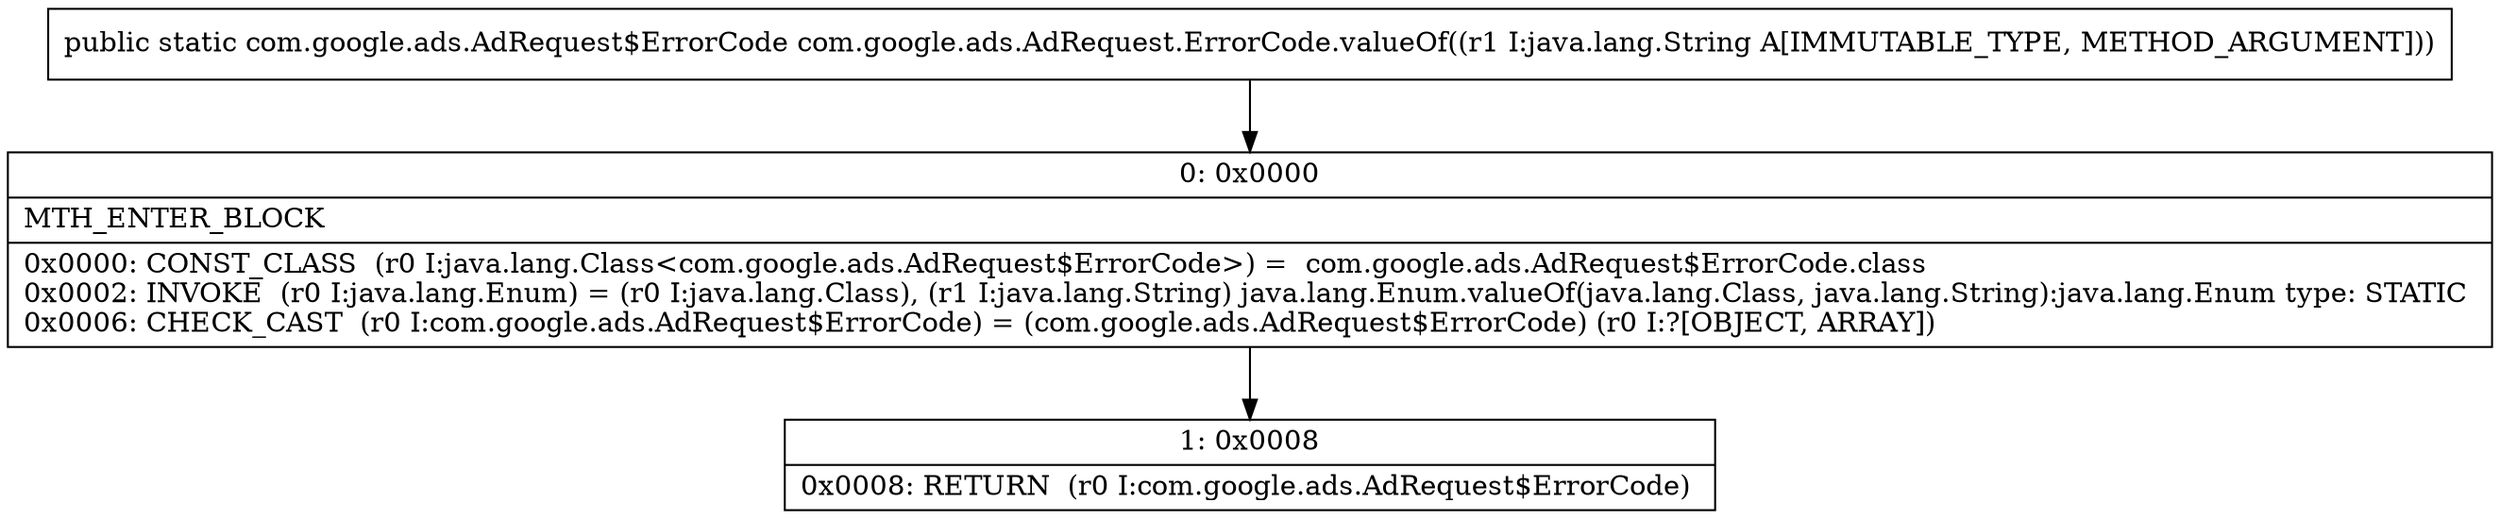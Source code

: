 digraph "CFG forcom.google.ads.AdRequest.ErrorCode.valueOf(Ljava\/lang\/String;)Lcom\/google\/ads\/AdRequest$ErrorCode;" {
Node_0 [shape=record,label="{0\:\ 0x0000|MTH_ENTER_BLOCK\l|0x0000: CONST_CLASS  (r0 I:java.lang.Class\<com.google.ads.AdRequest$ErrorCode\>) =  com.google.ads.AdRequest$ErrorCode.class \l0x0002: INVOKE  (r0 I:java.lang.Enum) = (r0 I:java.lang.Class), (r1 I:java.lang.String) java.lang.Enum.valueOf(java.lang.Class, java.lang.String):java.lang.Enum type: STATIC \l0x0006: CHECK_CAST  (r0 I:com.google.ads.AdRequest$ErrorCode) = (com.google.ads.AdRequest$ErrorCode) (r0 I:?[OBJECT, ARRAY]) \l}"];
Node_1 [shape=record,label="{1\:\ 0x0008|0x0008: RETURN  (r0 I:com.google.ads.AdRequest$ErrorCode) \l}"];
MethodNode[shape=record,label="{public static com.google.ads.AdRequest$ErrorCode com.google.ads.AdRequest.ErrorCode.valueOf((r1 I:java.lang.String A[IMMUTABLE_TYPE, METHOD_ARGUMENT])) }"];
MethodNode -> Node_0;
Node_0 -> Node_1;
}

